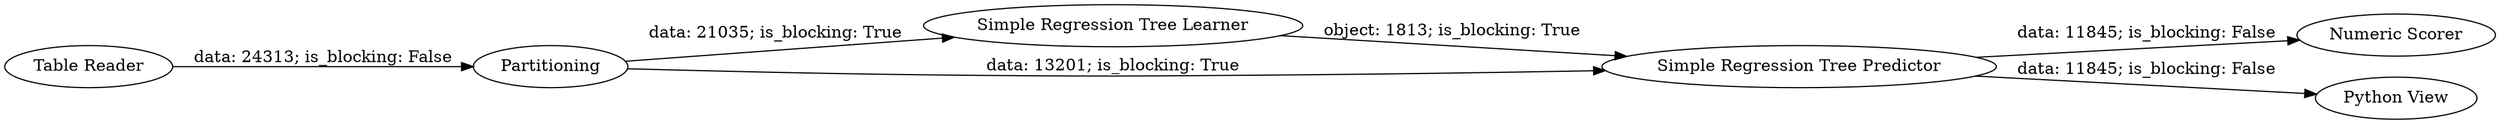 digraph {
	"-1196357330675081836_61" [label="Numeric Scorer"]
	"-1196357330675081836_59" [label="Simple Regression Tree Learner"]
	"-1196357330675081836_53" [label="Python View"]
	"-1196357330675081836_54" [label=Partitioning]
	"-1196357330675081836_62" [label="Table Reader"]
	"-1196357330675081836_60" [label="Simple Regression Tree Predictor"]
	"-1196357330675081836_60" -> "-1196357330675081836_53" [label="data: 11845; is_blocking: False"]
	"-1196357330675081836_59" -> "-1196357330675081836_60" [label="object: 1813; is_blocking: True"]
	"-1196357330675081836_60" -> "-1196357330675081836_61" [label="data: 11845; is_blocking: False"]
	"-1196357330675081836_54" -> "-1196357330675081836_59" [label="data: 21035; is_blocking: True"]
	"-1196357330675081836_54" -> "-1196357330675081836_60" [label="data: 13201; is_blocking: True"]
	"-1196357330675081836_62" -> "-1196357330675081836_54" [label="data: 24313; is_blocking: False"]
	rankdir=LR
}
